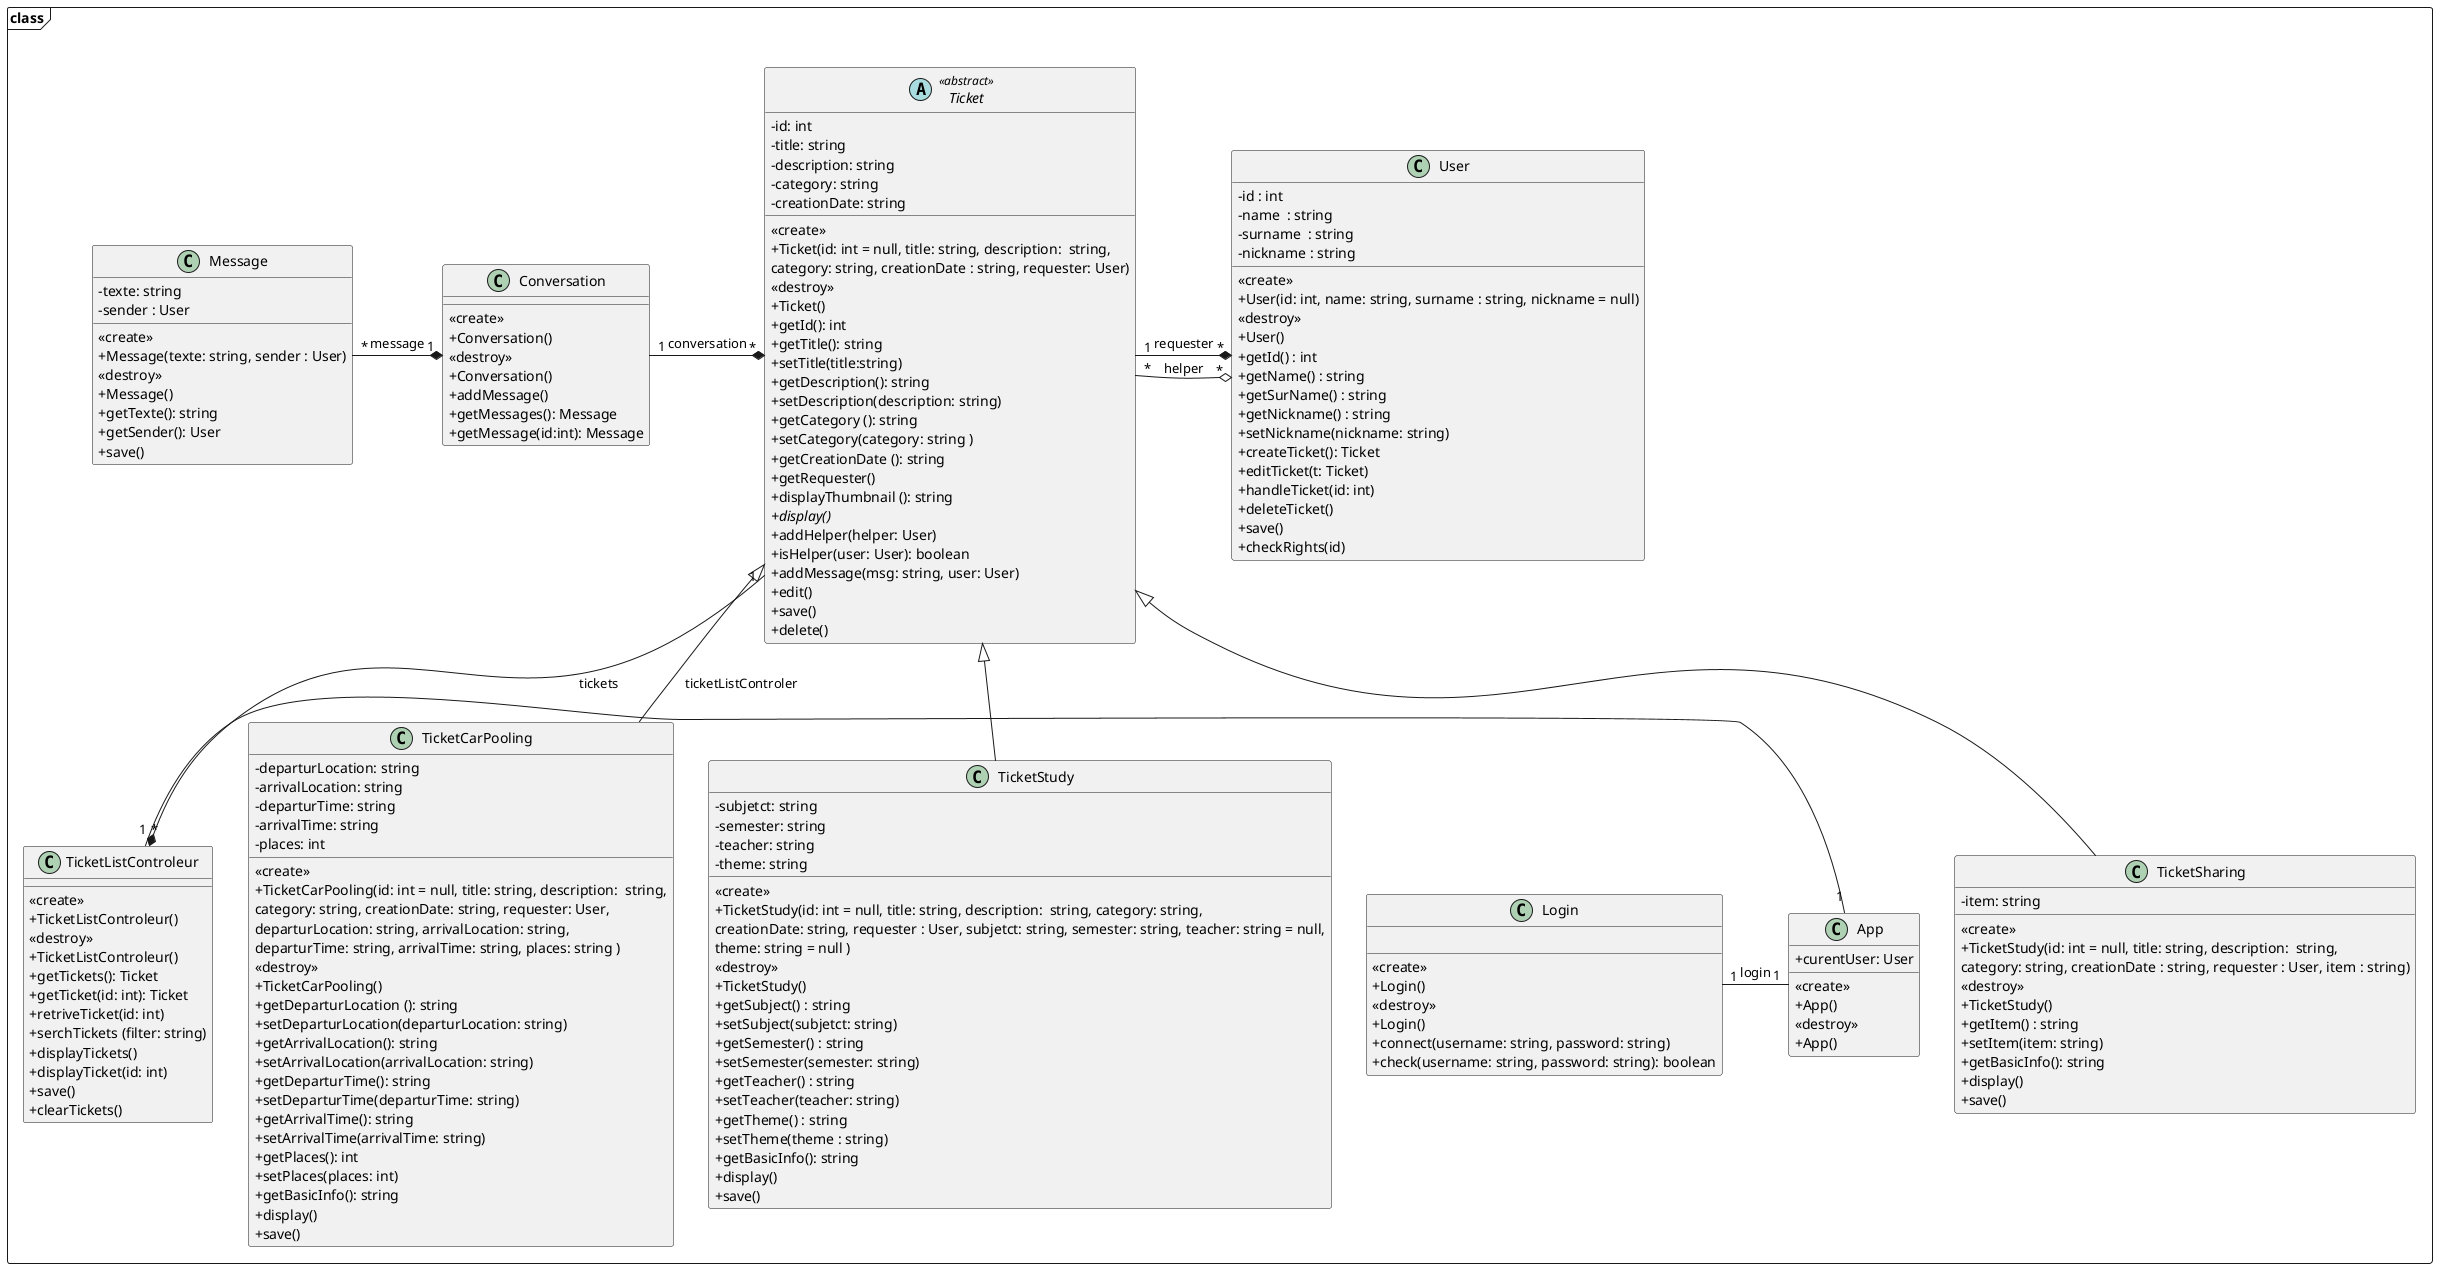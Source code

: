 @startuml diagramme de classe
skinparam classAttributeIconSize 0
package "class" as alias <<Frame>> {

abstract class Ticket <<abstract>> {
- id: int
- title: string
- description: string 
- category: string 
- creationDate: string
__
<<create>>
+ Ticket(id: int = null, title: string, description:  string,
 category: string, creationDate : string, requester: User)
<<destroy>>
+ Ticket()
+ getId(): int
+ getTitle(): string
+ setTitle(title:string)
+ getDescription(): string
+ setDescription(description: string) 
+ getCategory (): string
+ setCategory(category: string )
+ getCreationDate (): string
+ getRequester()
+ displayThumbnail (): string
{abstract}+ display()
+ addHelper(helper: User)
+ isHelper(user: User): boolean
+ addMessage(msg: string, user: User)
+ edit()
+ save()
+ delete()
}

class Conversation  {
__
<<create>>
+ Conversation()
<<destroy>>
+ Conversation()
+ addMessage()
+ getMessages(): Message
+ getMessage(id:int): Message
}


class Message  {
-texte: string
-sender : User
__
<<create>>
+ Message(texte: string, sender : User)
<<destroy>>
+ Message()
+ getTexte(): string
+ getSender(): User
+ save()
}

class TicketCarPooling  {
- departurLocation: string
- arrivalLocation: string
- departurTime: string
- arrivalTime: string
- places: int
__
<<create>>
+ TicketCarPooling(id: int = null, title: string, description:  string, 
category: string, creationDate: string, requester: User,
departurLocation: string, arrivalLocation: string, 
departurTime: string, arrivalTime: string, places: string )
<<destroy>>
+ TicketCarPooling()
+ getDeparturLocation (): string
+ setDeparturLocation(departurLocation: string)
+ getArrivalLocation(): string
+ setArrivalLocation(arrivalLocation: string)
+ getDeparturTime(): string
+ setDeparturTime(departurTime: string)
+ getArrivalTime(): string
+ setArrivalTime(arrivalTime: string)
+ getPlaces(): int
+ setPlaces(places: int)
+ getBasicInfo(): string 
+ display()
+ save()
}



class TicketStudy  {
- subjetct: string
- semester: string
- teacher: string
- theme: string
__
<<create>>
+ TicketStudy(id: int = null, title: string, description:  string, category: string, 
creationDate: string, requester : User, subjetct: string, semester: string, teacher: string = null,
 theme: string = null )
<<destroy>>
+ TicketStudy()
+ getSubject() : string
+ setSubject(subjetct: string)
+ getSemester() : string
+ setSemester(semester: string)
+ getTeacher() : string
+ setTeacher(teacher: string)
+ getTheme() : string
+ setTheme(theme : string)
+ getBasicInfo(): string 
+ display()
+ save()
}

class TicketSharing  {
- item: string
__
<<create>>
+ TicketStudy(id: int = null, title: string, description:  string, 
category: string, creationDate : string, requester : User, item : string)
<<destroy>> 
+ TicketStudy()
+ getItem() : string
+ setItem(item: string)
+ getBasicInfo(): string 
+ display()
+save()
}

class User  {
- id : int
- name  : string
- surname  : string
- nickname : string
__
<<create>>
+ User(id: int, name: string, surname : string, nickname = null)
<<destroy>>
+ User()
+ getId() : int
+ getName() : string
+ getSurName() : string
+ getNickname() : string
+ setNickname(nickname: string)
+ createTicket(): Ticket
+ editTicket(t: Ticket)
+ handleTicket(id: int)
+ deleteTicket()
+ save()
+ checkRights(id)
}


class TicketListControleur {
__
<<create>>
+ TicketListControleur()
<<destroy>>
+ TicketListControleur()
+ getTickets(): Ticket
+ getTicket(id: int): Ticket
+ retriveTicket(id: int)
+ serchTickets (filter: string)
+ displayTickets()
+ displayTicket(id: int)
+ save()
+ clearTickets()
}

class App {
+ curentUser: User
__
<<create>>
+ App()
<<destroy>>
+ App() 
}

class Login {

__
<<create>>
+ Login()
<<destroy>>
+ Login() 
+ connect(username: string, password: string) 
+ check(username: string, password: string): boolean 
}


Ticket <|-- TicketCarPooling
Ticket <|--TicketStudy
Ticket <|--TicketSharing
App "1" -right- "1" TicketListControleur: ticketListControler 
App "1" -left- "1" Login: login 


User "*" *---left- "1" Ticket : requester
User "*" o---left- "*" Ticket : helper
Ticket "*" *---left- "1" Conversation: conversation
Conversation"1" *-left-- "*" Message :message
Ticket "1" -down-* "*" TicketListControleur : tickets

}
@enduml
